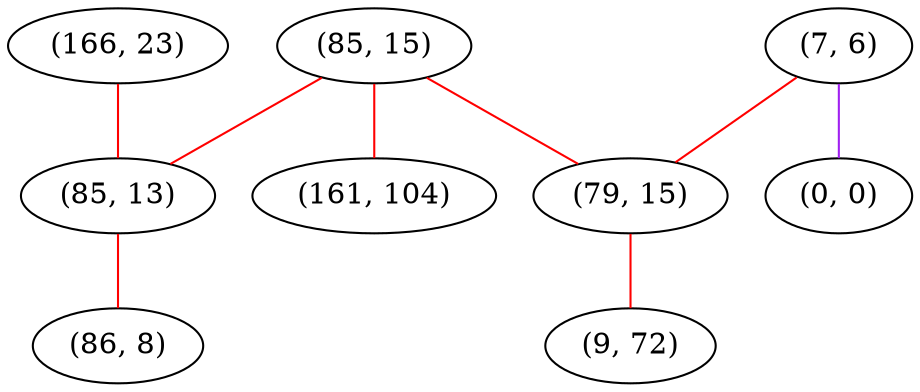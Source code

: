 graph "" {
"(85, 15)";
"(7, 6)";
"(79, 15)";
"(161, 104)";
"(0, 0)";
"(166, 23)";
"(85, 13)";
"(9, 72)";
"(86, 8)";
"(85, 15)" -- "(161, 104)"  [color=red, key=0, weight=1];
"(85, 15)" -- "(79, 15)"  [color=red, key=0, weight=1];
"(85, 15)" -- "(85, 13)"  [color=red, key=0, weight=1];
"(7, 6)" -- "(0, 0)"  [color=purple, key=0, weight=4];
"(7, 6)" -- "(79, 15)"  [color=red, key=0, weight=1];
"(79, 15)" -- "(9, 72)"  [color=red, key=0, weight=1];
"(166, 23)" -- "(85, 13)"  [color=red, key=0, weight=1];
"(85, 13)" -- "(86, 8)"  [color=red, key=0, weight=1];
}
